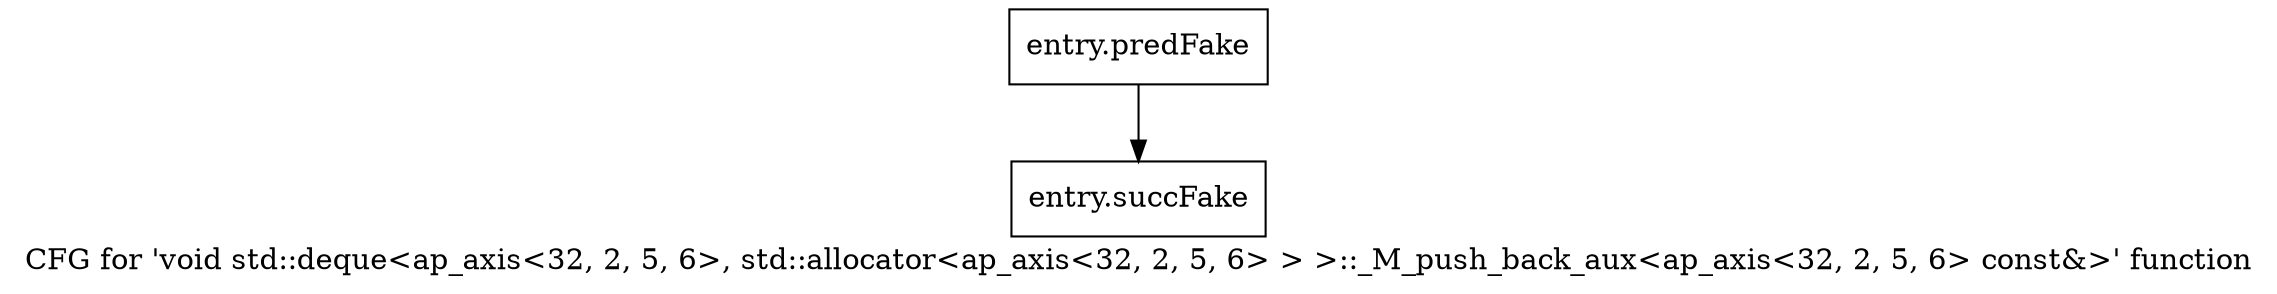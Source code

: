 digraph "CFG for 'void std::deque\<ap_axis\<32, 2, 5, 6\>, std::allocator\<ap_axis\<32, 2, 5, 6\> \> \>::_M_push_back_aux\<ap_axis\<32, 2, 5, 6\> const&\>' function" {
	label="CFG for 'void std::deque\<ap_axis\<32, 2, 5, 6\>, std::allocator\<ap_axis\<32, 2, 5, 6\> \> \>::_M_push_back_aux\<ap_axis\<32, 2, 5, 6\> const&\>' function";

	Node0x4823940 [shape=record,filename="",linenumber="",label="{entry.predFake}"];
	Node0x4823940 -> Node0x4856100[ callList="" memoryops="" filename="/proj/xbuilds/2019.2_0801_1/installs/lin64/Vivado/HEAD/tps/lnx64/gcc-6.2.0/lib/gcc/x86_64-pc-linux-gnu/6.2.0/../../../../include/c++/6.2.0/bits/deque.tcc"];
	Node0x4856100 [shape=record,filename="/proj/xbuilds/2019.2_0801_1/installs/lin64/Vivado/HEAD/tps/lnx64/gcc-6.2.0/lib/gcc/x86_64-pc-linux-gnu/6.2.0/../../../../include/c++/6.2.0/bits/deque.tcc",linenumber="490",label="{entry.succFake}"];
}
